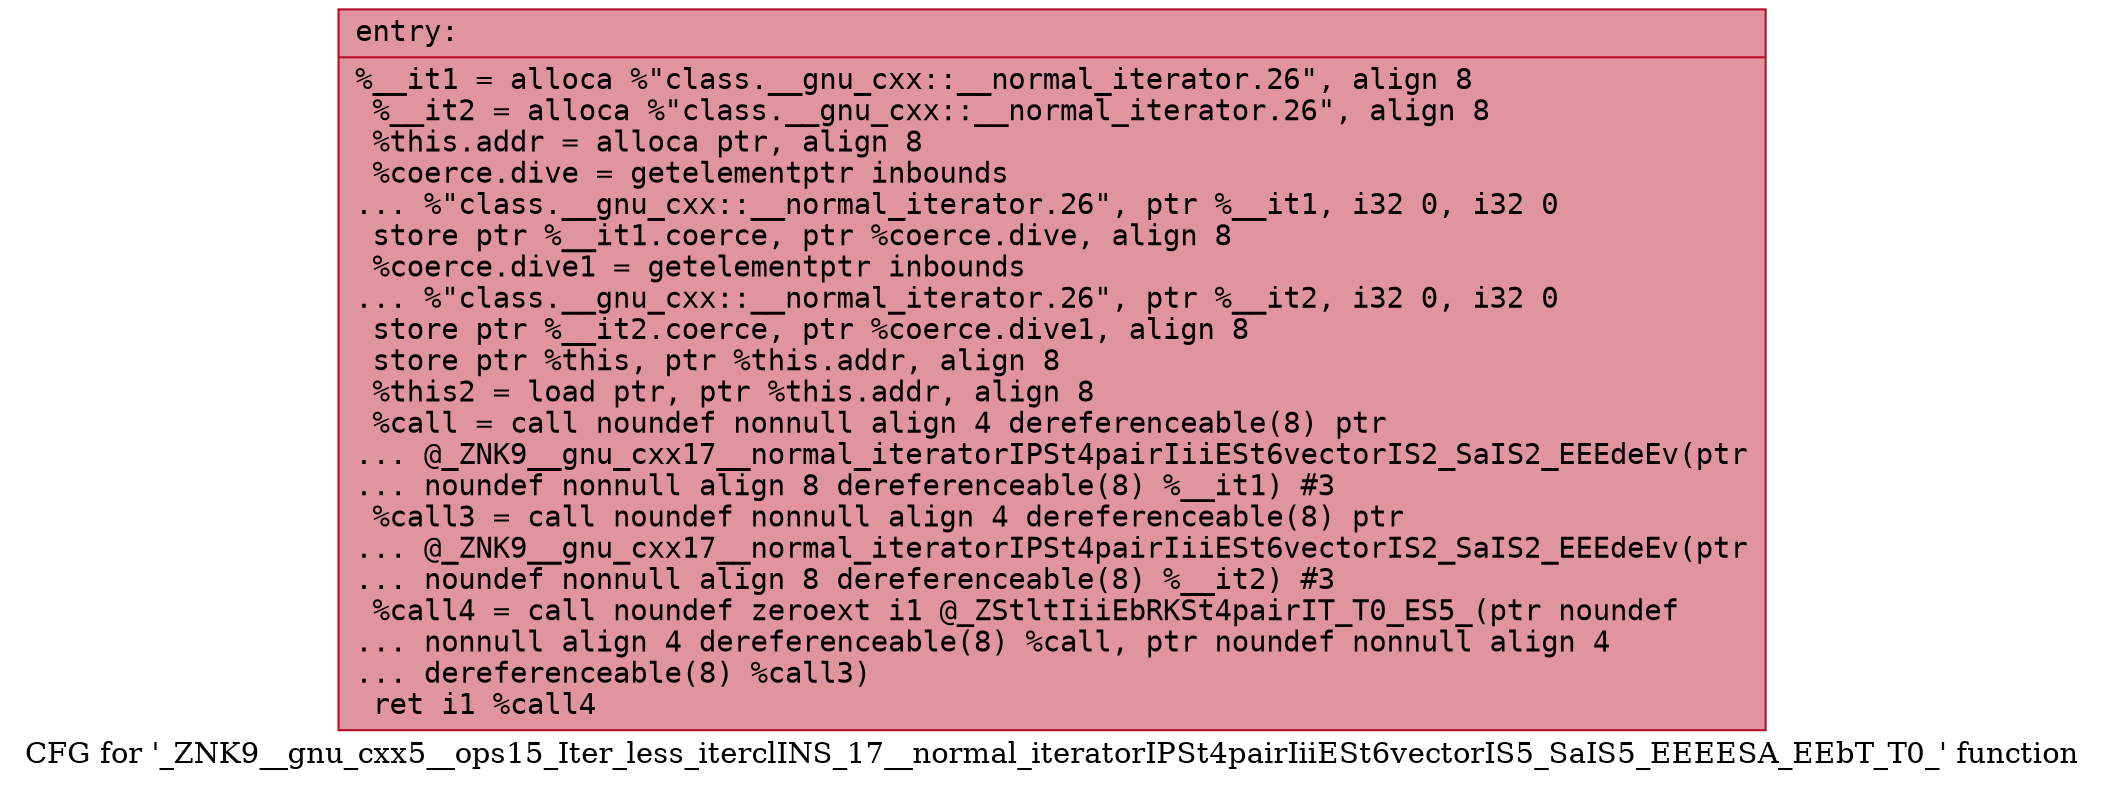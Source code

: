 digraph "CFG for '_ZNK9__gnu_cxx5__ops15_Iter_less_iterclINS_17__normal_iteratorIPSt4pairIiiESt6vectorIS5_SaIS5_EEEESA_EEbT_T0_' function" {
	label="CFG for '_ZNK9__gnu_cxx5__ops15_Iter_less_iterclINS_17__normal_iteratorIPSt4pairIiiESt6vectorIS5_SaIS5_EEEESA_EEbT_T0_' function";

	Node0x56307d744cb0 [shape=record,color="#b70d28ff", style=filled, fillcolor="#b70d2870" fontname="Courier",label="{entry:\l|  %__it1 = alloca %\"class.__gnu_cxx::__normal_iterator.26\", align 8\l  %__it2 = alloca %\"class.__gnu_cxx::__normal_iterator.26\", align 8\l  %this.addr = alloca ptr, align 8\l  %coerce.dive = getelementptr inbounds\l... %\"class.__gnu_cxx::__normal_iterator.26\", ptr %__it1, i32 0, i32 0\l  store ptr %__it1.coerce, ptr %coerce.dive, align 8\l  %coerce.dive1 = getelementptr inbounds\l... %\"class.__gnu_cxx::__normal_iterator.26\", ptr %__it2, i32 0, i32 0\l  store ptr %__it2.coerce, ptr %coerce.dive1, align 8\l  store ptr %this, ptr %this.addr, align 8\l  %this2 = load ptr, ptr %this.addr, align 8\l  %call = call noundef nonnull align 4 dereferenceable(8) ptr\l... @_ZNK9__gnu_cxx17__normal_iteratorIPSt4pairIiiESt6vectorIS2_SaIS2_EEEdeEv(ptr\l... noundef nonnull align 8 dereferenceable(8) %__it1) #3\l  %call3 = call noundef nonnull align 4 dereferenceable(8) ptr\l... @_ZNK9__gnu_cxx17__normal_iteratorIPSt4pairIiiESt6vectorIS2_SaIS2_EEEdeEv(ptr\l... noundef nonnull align 8 dereferenceable(8) %__it2) #3\l  %call4 = call noundef zeroext i1 @_ZStltIiiEbRKSt4pairIT_T0_ES5_(ptr noundef\l... nonnull align 4 dereferenceable(8) %call, ptr noundef nonnull align 4\l... dereferenceable(8) %call3)\l  ret i1 %call4\l}"];
}
